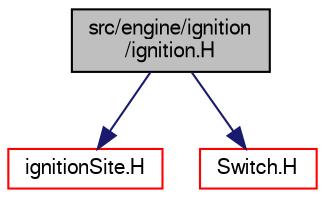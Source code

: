 digraph "src/engine/ignition/ignition.H"
{
  bgcolor="transparent";
  edge [fontname="FreeSans",fontsize="10",labelfontname="FreeSans",labelfontsize="10"];
  node [fontname="FreeSans",fontsize="10",shape=record];
  Node0 [label="src/engine/ignition\l/ignition.H",height=0.2,width=0.4,color="black", fillcolor="grey75", style="filled", fontcolor="black"];
  Node0 -> Node1 [color="midnightblue",fontsize="10",style="solid",fontname="FreeSans"];
  Node1 [label="ignitionSite.H",height=0.2,width=0.4,color="red",URL="$a01070.html"];
  Node0 -> Node83 [color="midnightblue",fontsize="10",style="solid",fontname="FreeSans"];
  Node83 [label="Switch.H",height=0.2,width=0.4,color="red",URL="$a12158.html"];
}

